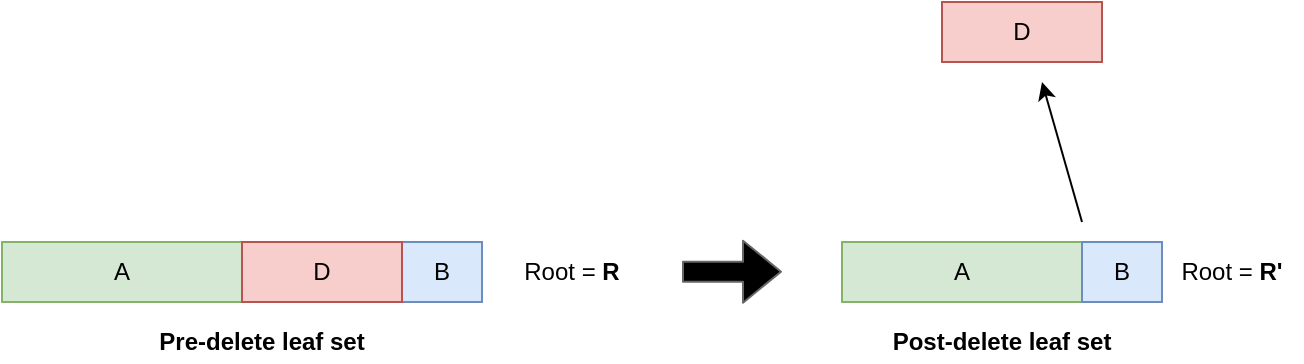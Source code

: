 <mxfile version="13.7.9" type="device"><diagram id="GzOgYw2bMC3IP-vDRVvN" name="Page-1"><mxGraphModel dx="1408" dy="720" grid="1" gridSize="10" guides="1" tooltips="1" connect="1" arrows="1" fold="1" page="1" pageScale="1" pageWidth="850" pageHeight="1100" math="0" shadow="0"><root><mxCell id="0"/><mxCell id="1" parent="0"/><mxCell id="M7ksQAXiXF-iJHhSI86F-1" value="A" style="rounded=0;whiteSpace=wrap;html=1;fillColor=#d5e8d4;strokeColor=#82b366;" parent="1" vertex="1"><mxGeometry x="440" y="170" width="120" height="30" as="geometry"/></mxCell><mxCell id="M7ksQAXiXF-iJHhSI86F-2" value="B" style="rounded=0;whiteSpace=wrap;html=1;fillColor=#dae8fc;strokeColor=#6c8ebf;" parent="1" vertex="1"><mxGeometry x="560" y="170" width="40" height="30" as="geometry"/></mxCell><mxCell id="M7ksQAXiXF-iJHhSI86F-3" value="A" style="rounded=0;whiteSpace=wrap;html=1;fillColor=#d5e8d4;strokeColor=#82b366;" parent="1" vertex="1"><mxGeometry x="20" y="170" width="120" height="30" as="geometry"/></mxCell><mxCell id="M7ksQAXiXF-iJHhSI86F-4" value="B" style="rounded=0;whiteSpace=wrap;html=1;fillColor=#dae8fc;strokeColor=#6c8ebf;" parent="1" vertex="1"><mxGeometry x="220" y="170" width="40" height="30" as="geometry"/></mxCell><mxCell id="M7ksQAXiXF-iJHhSI86F-5" value="D" style="rounded=0;whiteSpace=wrap;html=1;fillColor=#f8cecc;strokeColor=#b85450;" parent="1" vertex="1"><mxGeometry x="140" y="170" width="80" height="30" as="geometry"/></mxCell><mxCell id="M7ksQAXiXF-iJHhSI86F-6" value="Post-delete leaf set" style="text;html=1;strokeColor=none;fillColor=none;align=center;verticalAlign=middle;whiteSpace=wrap;rounded=0;fontStyle=1" parent="1" vertex="1"><mxGeometry x="460" y="210" width="120" height="20" as="geometry"/></mxCell><mxCell id="M7ksQAXiXF-iJHhSI86F-7" value="Pre-delete leaf set" style="text;html=1;strokeColor=none;fillColor=none;align=center;verticalAlign=middle;whiteSpace=wrap;rounded=0;fontStyle=1" parent="1" vertex="1"><mxGeometry x="60" y="210" width="180" height="20" as="geometry"/></mxCell><mxCell id="M7ksQAXiXF-iJHhSI86F-8" value="D" style="rounded=0;whiteSpace=wrap;html=1;fillColor=#f8cecc;strokeColor=#b85450;" parent="1" vertex="1"><mxGeometry x="490" y="50" width="80" height="30" as="geometry"/></mxCell><mxCell id="M7ksQAXiXF-iJHhSI86F-12" value="Root = &lt;b&gt;R'&lt;/b&gt;" style="text;html=1;strokeColor=none;fillColor=none;align=center;verticalAlign=middle;whiteSpace=wrap;rounded=0;" parent="1" vertex="1"><mxGeometry x="600" y="175" width="70" height="20" as="geometry"/></mxCell><mxCell id="M7ksQAXiXF-iJHhSI86F-13" value="" style="endArrow=classic;html=1;" parent="1" edge="1"><mxGeometry width="50" height="50" relative="1" as="geometry"><mxPoint x="560" y="160" as="sourcePoint"/><mxPoint x="540" y="90" as="targetPoint"/></mxGeometry></mxCell><mxCell id="M7ksQAXiXF-iJHhSI86F-31" value="" style="shape=flexArrow;endArrow=classic;html=1;strokeColor=#666666;fillColor=#000000;" parent="1" edge="1"><mxGeometry width="50" height="50" relative="1" as="geometry"><mxPoint x="360" y="184.83" as="sourcePoint"/><mxPoint x="410" y="184.83" as="targetPoint"/></mxGeometry></mxCell><mxCell id="M7ksQAXiXF-iJHhSI86F-32" value="Root = &lt;b&gt;R&lt;/b&gt;" style="text;html=1;strokeColor=none;fillColor=none;align=center;verticalAlign=middle;whiteSpace=wrap;rounded=0;" parent="1" vertex="1"><mxGeometry x="270" y="175" width="70" height="20" as="geometry"/></mxCell></root></mxGraphModel></diagram></mxfile>